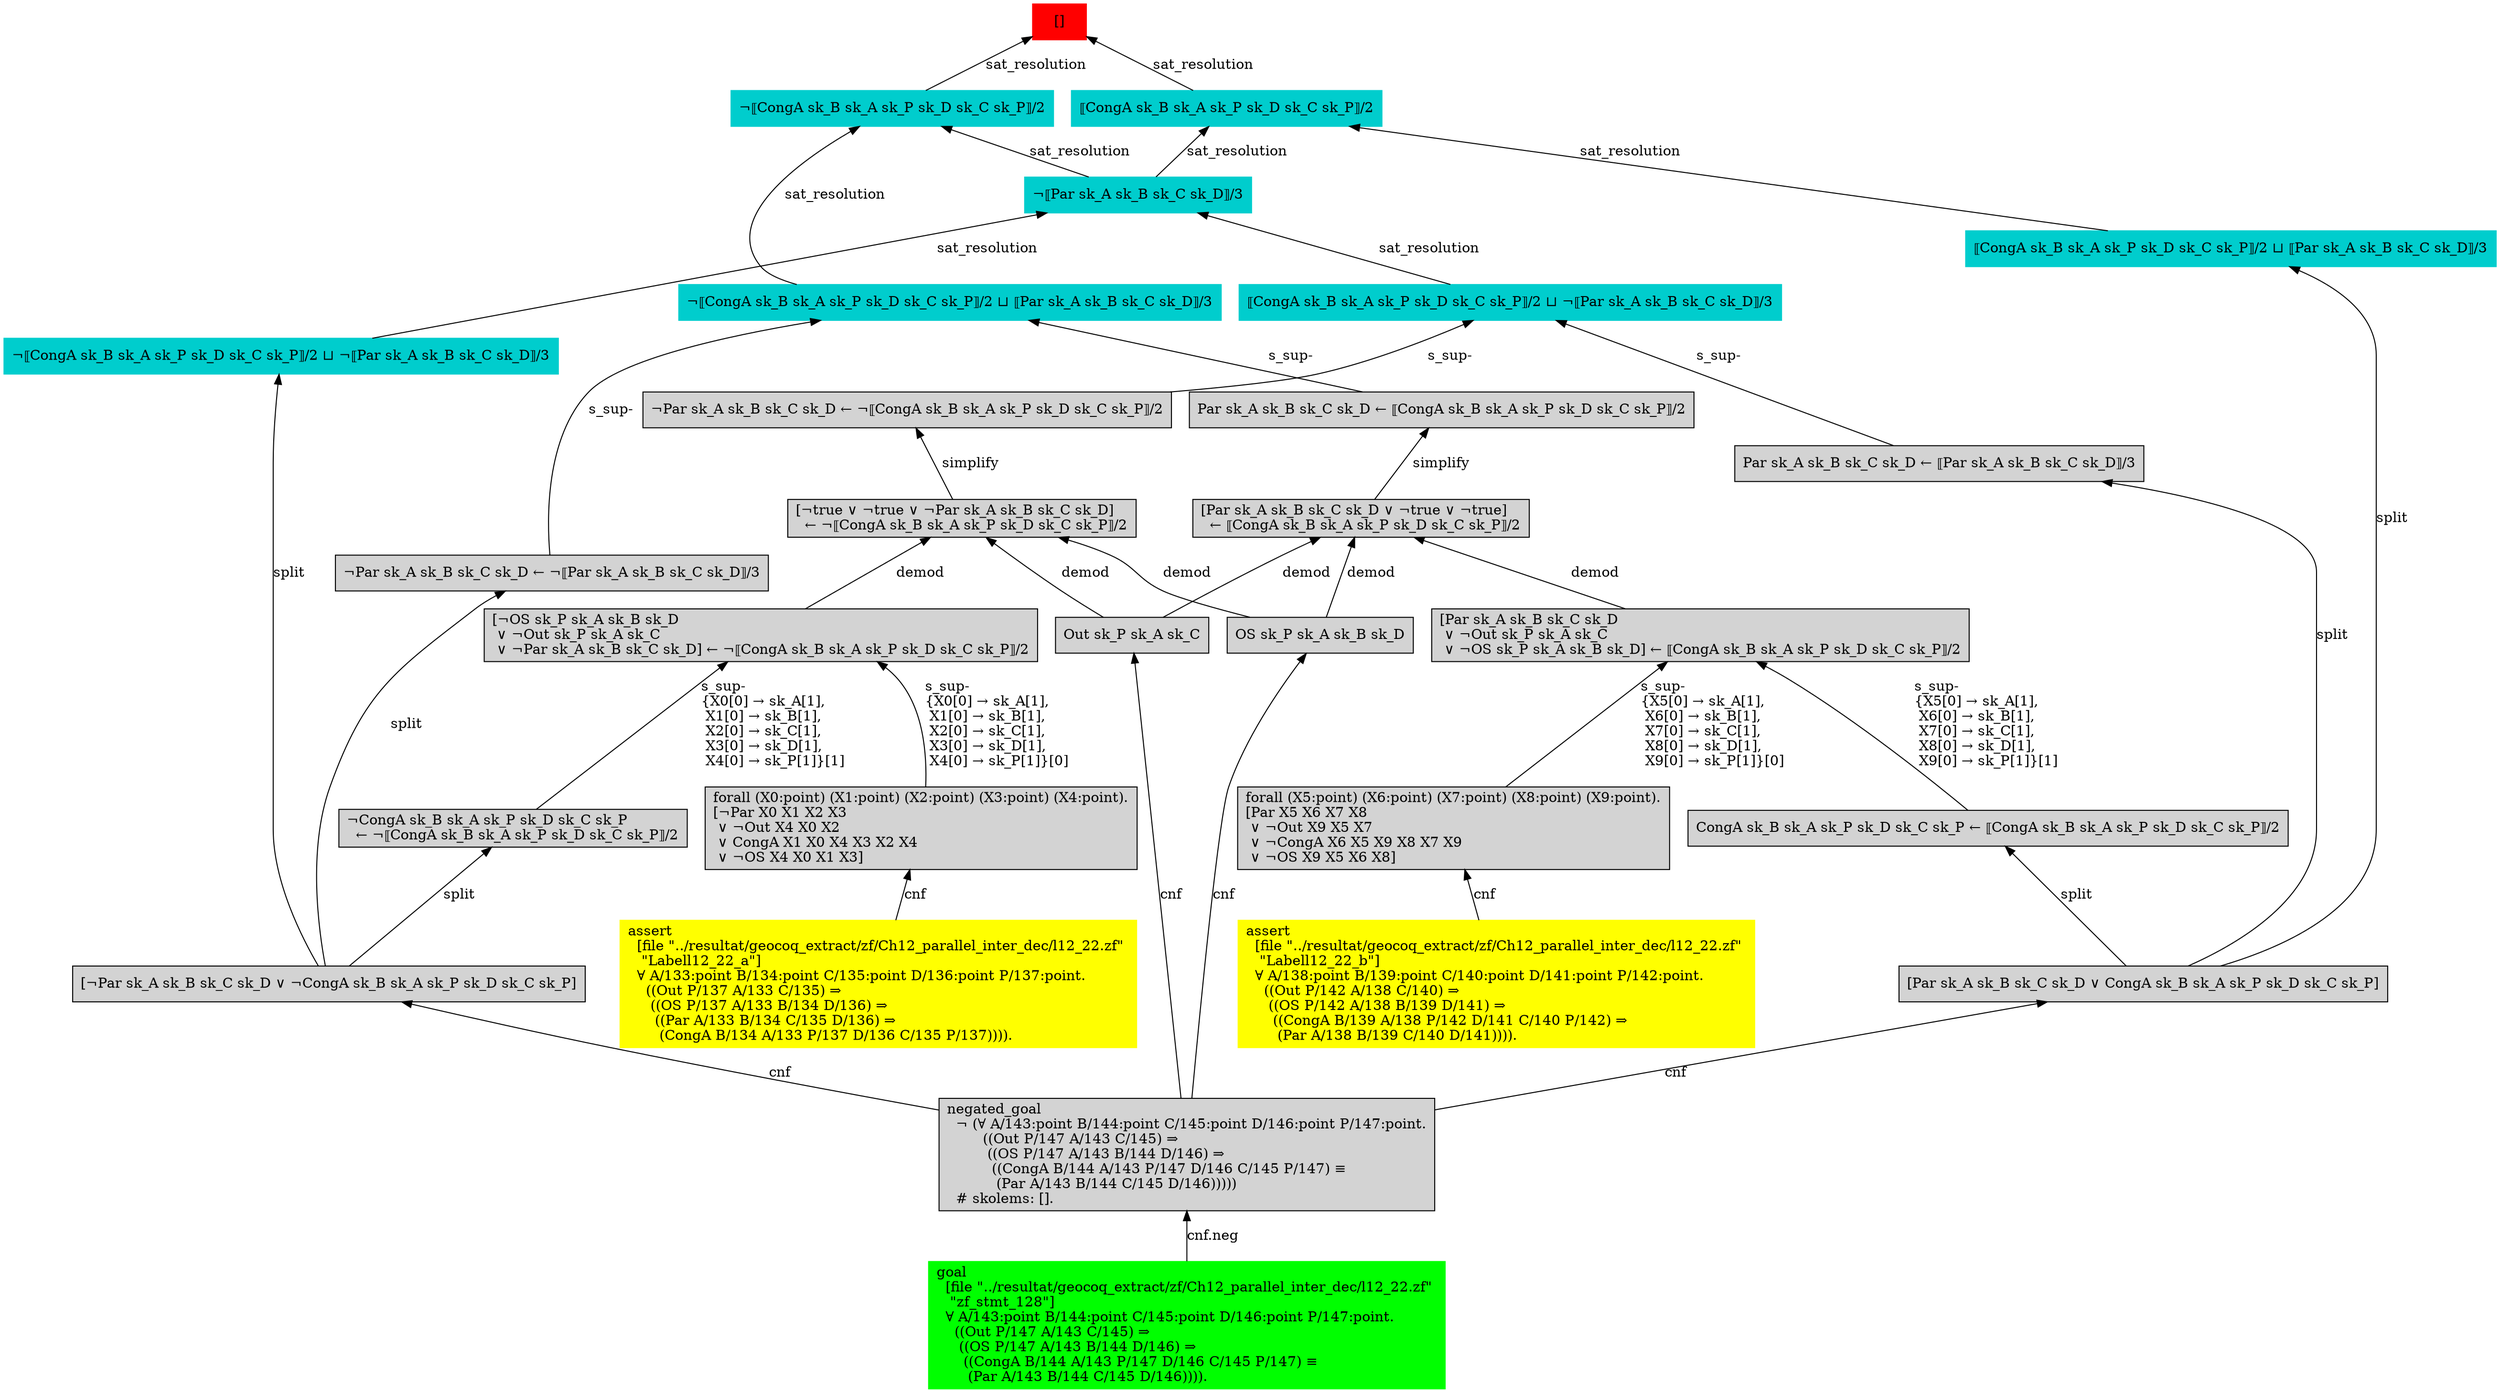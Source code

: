 digraph "unsat_graph" {
  vertex_0 [color=red, label="[]", shape=box, style=filled];
  vertex_0 -> vertex_1 [label="sat_resolution", dir="back"];
  vertex_1 [color=cyan3, shape=box, label="⟦CongA sk_B sk_A sk_P sk_D sk_C sk_P⟧/2\l", style=filled];
  vertex_1 -> vertex_2 [label="sat_resolution", dir="back"];
  vertex_2 [color=cyan3, shape=box, label="¬⟦Par sk_A sk_B sk_C sk_D⟧/3\l", style=filled];
  vertex_2 -> vertex_3 [label="sat_resolution", dir="back"];
  vertex_3 [color=cyan3, shape=box, label="¬⟦CongA sk_B sk_A sk_P sk_D sk_C sk_P⟧/2 ⊔ ¬⟦Par sk_A sk_B sk_C sk_D⟧/3\l", style=filled];
  vertex_3 -> vertex_4 [label="split", dir="back"];
  vertex_4 [shape=box, label="[¬Par sk_A sk_B sk_C sk_D ∨ ¬CongA sk_B sk_A sk_P sk_D sk_C sk_P]\l", style=filled];
  vertex_4 -> vertex_5 [label="cnf", dir="back"];
  vertex_5 [shape=box, label="negated_goal\l  ¬ (∀ A/143:point B/144:point C/145:point D/146:point P/147:point.\l        ((Out P/147 A/143 C/145) ⇒\l         ((OS P/147 A/143 B/144 D/146) ⇒\l          ((CongA B/144 A/143 P/147 D/146 C/145 P/147) ≡\l           (Par A/143 B/144 C/145 D/146)))))\l  # skolems: [].\l", style=filled];
  vertex_5 -> vertex_6 [label="cnf.neg", dir="back"];
  vertex_6 [color=green, shape=box, label="goal\l  [file \"../resultat/geocoq_extract/zf/Ch12_parallel_inter_dec/l12_22.zf\" \l   \"zf_stmt_128\"]\l  ∀ A/143:point B/144:point C/145:point D/146:point P/147:point.\l    ((Out P/147 A/143 C/145) ⇒\l     ((OS P/147 A/143 B/144 D/146) ⇒\l      ((CongA B/144 A/143 P/147 D/146 C/145 P/147) ≡\l       (Par A/143 B/144 C/145 D/146)))).\l", style=filled];
  vertex_2 -> vertex_7 [label="sat_resolution", dir="back"];
  vertex_7 [color=cyan3, shape=box, label="⟦CongA sk_B sk_A sk_P sk_D sk_C sk_P⟧/2 ⊔ ¬⟦Par sk_A sk_B sk_C sk_D⟧/3\l", style=filled];
  vertex_7 -> vertex_8 [label="s_sup-\l", dir="back"];
  vertex_8 [shape=box, label="¬Par sk_A sk_B sk_C sk_D ← ¬⟦CongA sk_B sk_A sk_P sk_D sk_C sk_P⟧/2\l", style=filled];
  vertex_8 -> vertex_9 [label="simplify", dir="back"];
  vertex_9 [shape=box, label="[¬true ∨ ¬true ∨ ¬Par sk_A sk_B sk_C sk_D]\l  ← ¬⟦CongA sk_B sk_A sk_P sk_D sk_C sk_P⟧/2\l", style=filled];
  vertex_9 -> vertex_10 [label="demod", dir="back"];
  vertex_10 [shape=box, label="Out sk_P sk_A sk_C\l", style=filled];
  vertex_10 -> vertex_5 [label="cnf", dir="back"];
  vertex_9 -> vertex_11 [label="demod", dir="back"];
  vertex_11 [shape=box, label="OS sk_P sk_A sk_B sk_D\l", style=filled];
  vertex_11 -> vertex_5 [label="cnf", dir="back"];
  vertex_9 -> vertex_12 [label="demod", dir="back"];
  vertex_12 [shape=box, label="[¬OS sk_P sk_A sk_B sk_D\l ∨ ¬Out sk_P sk_A sk_C\l ∨ ¬Par sk_A sk_B sk_C sk_D] ← ¬⟦CongA sk_B sk_A sk_P sk_D sk_C sk_P⟧/2\l", style=filled];
  vertex_12 -> vertex_13 [label="s_sup-\l\{X0[0] → sk_A[1], \l X1[0] → sk_B[1], \l X2[0] → sk_C[1], \l X3[0] → sk_D[1], \l X4[0] → sk_P[1]\}[1]\l", dir="back"];
  vertex_13 [shape=box, label="¬CongA sk_B sk_A sk_P sk_D sk_C sk_P\l  ← ¬⟦CongA sk_B sk_A sk_P sk_D sk_C sk_P⟧/2\l", style=filled];
  vertex_13 -> vertex_4 [label="split", dir="back"];
  vertex_12 -> vertex_14 [label="s_sup-\l\{X0[0] → sk_A[1], \l X1[0] → sk_B[1], \l X2[0] → sk_C[1], \l X3[0] → sk_D[1], \l X4[0] → sk_P[1]\}[0]\l", dir="back"];
  vertex_14 [shape=box, label="forall (X0:point) (X1:point) (X2:point) (X3:point) (X4:point).\l[¬Par X0 X1 X2 X3\l ∨ ¬Out X4 X0 X2\l ∨ CongA X1 X0 X4 X3 X2 X4\l ∨ ¬OS X4 X0 X1 X3]\l", style=filled];
  vertex_14 -> vertex_15 [label="cnf", dir="back"];
  vertex_15 [color=yellow, shape=box, label="assert\l  [file \"../resultat/geocoq_extract/zf/Ch12_parallel_inter_dec/l12_22.zf\" \l   \"Labell12_22_a\"]\l  ∀ A/133:point B/134:point C/135:point D/136:point P/137:point.\l    ((Out P/137 A/133 C/135) ⇒\l     ((OS P/137 A/133 B/134 D/136) ⇒\l      ((Par A/133 B/134 C/135 D/136) ⇒\l       (CongA B/134 A/133 P/137 D/136 C/135 P/137)))).\l", style=filled];
  vertex_7 -> vertex_16 [label="s_sup-\l", dir="back"];
  vertex_16 [shape=box, label="Par sk_A sk_B sk_C sk_D ← ⟦Par sk_A sk_B sk_C sk_D⟧/3\l", style=filled];
  vertex_16 -> vertex_17 [label="split", dir="back"];
  vertex_17 [shape=box, label="[Par sk_A sk_B sk_C sk_D ∨ CongA sk_B sk_A sk_P sk_D sk_C sk_P]\l", style=filled];
  vertex_17 -> vertex_5 [label="cnf", dir="back"];
  vertex_1 -> vertex_18 [label="sat_resolution", dir="back"];
  vertex_18 [color=cyan3, shape=box, label="⟦CongA sk_B sk_A sk_P sk_D sk_C sk_P⟧/2 ⊔ ⟦Par sk_A sk_B sk_C sk_D⟧/3\l", style=filled];
  vertex_18 -> vertex_17 [label="split", dir="back"];
  vertex_0 -> vertex_19 [label="sat_resolution", dir="back"];
  vertex_19 [color=cyan3, shape=box, label="¬⟦CongA sk_B sk_A sk_P sk_D sk_C sk_P⟧/2\l", style=filled];
  vertex_19 -> vertex_2 [label="sat_resolution", dir="back"];
  vertex_19 -> vertex_20 [label="sat_resolution", dir="back"];
  vertex_20 [color=cyan3, shape=box, label="¬⟦CongA sk_B sk_A sk_P sk_D sk_C sk_P⟧/2 ⊔ ⟦Par sk_A sk_B sk_C sk_D⟧/3\l", style=filled];
  vertex_20 -> vertex_21 [label="s_sup-\l", dir="back"];
  vertex_21 [shape=box, label="¬Par sk_A sk_B sk_C sk_D ← ¬⟦Par sk_A sk_B sk_C sk_D⟧/3\l", style=filled];
  vertex_21 -> vertex_4 [label="split", dir="back"];
  vertex_20 -> vertex_22 [label="s_sup-\l", dir="back"];
  vertex_22 [shape=box, label="Par sk_A sk_B sk_C sk_D ← ⟦CongA sk_B sk_A sk_P sk_D sk_C sk_P⟧/2\l", style=filled];
  vertex_22 -> vertex_23 [label="simplify", dir="back"];
  vertex_23 [shape=box, label="[Par sk_A sk_B sk_C sk_D ∨ ¬true ∨ ¬true]\l  ← ⟦CongA sk_B sk_A sk_P sk_D sk_C sk_P⟧/2\l", style=filled];
  vertex_23 -> vertex_11 [label="demod", dir="back"];
  vertex_23 -> vertex_10 [label="demod", dir="back"];
  vertex_23 -> vertex_24 [label="demod", dir="back"];
  vertex_24 [shape=box, label="[Par sk_A sk_B sk_C sk_D\l ∨ ¬Out sk_P sk_A sk_C\l ∨ ¬OS sk_P sk_A sk_B sk_D] ← ⟦CongA sk_B sk_A sk_P sk_D sk_C sk_P⟧/2\l", style=filled];
  vertex_24 -> vertex_25 [label="s_sup-\l\{X5[0] → sk_A[1], \l X6[0] → sk_B[1], \l X7[0] → sk_C[1], \l X8[0] → sk_D[1], \l X9[0] → sk_P[1]\}[0]\l", dir="back"];
  vertex_25 [shape=box, label="forall (X5:point) (X6:point) (X7:point) (X8:point) (X9:point).\l[Par X5 X6 X7 X8\l ∨ ¬Out X9 X5 X7\l ∨ ¬CongA X6 X5 X9 X8 X7 X9\l ∨ ¬OS X9 X5 X6 X8]\l", style=filled];
  vertex_25 -> vertex_26 [label="cnf", dir="back"];
  vertex_26 [color=yellow, shape=box, label="assert\l  [file \"../resultat/geocoq_extract/zf/Ch12_parallel_inter_dec/l12_22.zf\" \l   \"Labell12_22_b\"]\l  ∀ A/138:point B/139:point C/140:point D/141:point P/142:point.\l    ((Out P/142 A/138 C/140) ⇒\l     ((OS P/142 A/138 B/139 D/141) ⇒\l      ((CongA B/139 A/138 P/142 D/141 C/140 P/142) ⇒\l       (Par A/138 B/139 C/140 D/141)))).\l", style=filled];
  vertex_24 -> vertex_27 [label="s_sup-\l\{X5[0] → sk_A[1], \l X6[0] → sk_B[1], \l X7[0] → sk_C[1], \l X8[0] → sk_D[1], \l X9[0] → sk_P[1]\}[1]\l", dir="back"];
  vertex_27 [shape=box, label="CongA sk_B sk_A sk_P sk_D sk_C sk_P ← ⟦CongA sk_B sk_A sk_P sk_D sk_C sk_P⟧/2\l", style=filled];
  vertex_27 -> vertex_17 [label="split", dir="back"];
  }



